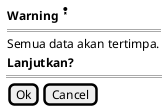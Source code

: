 @startsalt
{
  {
  |<b>Warning| <&badge>|*
  }
  {==
  Semua data akan tertimpa.
  <b>Lanjutkan?
  }
==
{[Ok ]|[Cancel]}
}
@endsalt